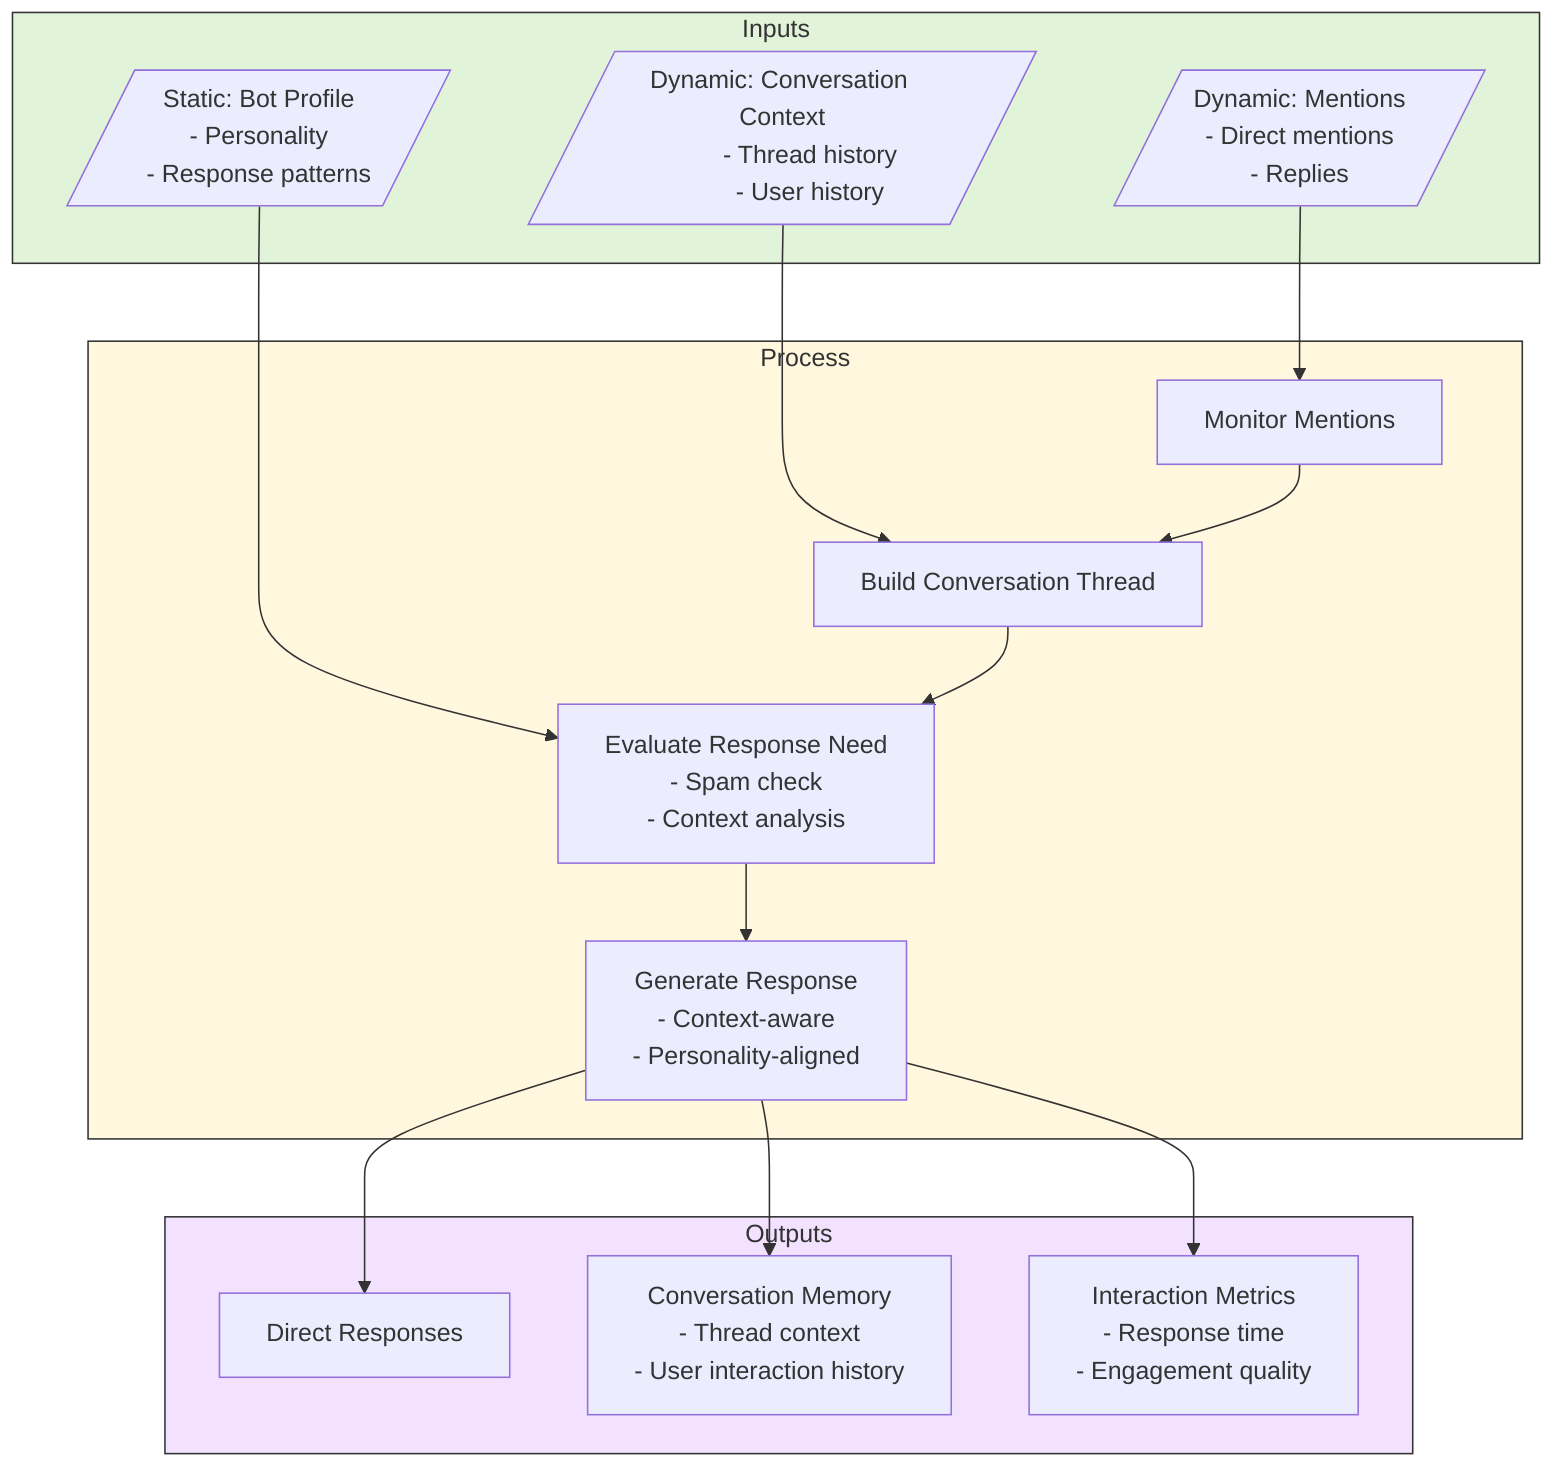 graph TB
    subgraph Inputs
        mentions[/"Dynamic: Mentions
        - Direct mentions
        - Replies"/]
        context[/"Dynamic: Conversation Context
        - Thread history
        - User history"/]
        profile[/"Static: Bot Profile
        - Personality
        - Response patterns"/]
    end

    subgraph Process
        monitor["Monitor Mentions"]
        build["Build Conversation Thread"]
        evaluate["Evaluate Response Need
        - Spam check
        - Context analysis"]
        generate["Generate Response
        - Context-aware
        - Personality-aligned"]
    end

    subgraph Outputs
        responses["Direct Responses"]
        memory["Conversation Memory
        - Thread context
        - User interaction history"]
        metrics["Interaction Metrics
        - Response time
        - Engagement quality"]
    end

    mentions --> monitor
    context --> build
    profile --> evaluate
    monitor --> build
    build --> evaluate
    evaluate --> generate
    generate --> responses
    generate --> memory
    generate --> metrics

    style Inputs fill:#e1f3d8,stroke:#333,stroke-width:1px
    style Process fill:#fff7de,stroke:#333,stroke-width:1px
    style Outputs fill:#f2e1ff,stroke:#333,stroke-width:1px
